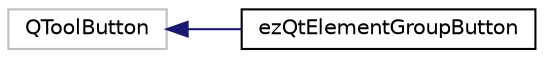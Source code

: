digraph "Graphical Class Hierarchy"
{
 // LATEX_PDF_SIZE
  edge [fontname="Helvetica",fontsize="10",labelfontname="Helvetica",labelfontsize="10"];
  node [fontname="Helvetica",fontsize="10",shape=record];
  rankdir="LR";
  Node4073 [label="QToolButton",height=0.2,width=0.4,color="grey75", fillcolor="white", style="filled",tooltip=" "];
  Node4073 -> Node0 [dir="back",color="midnightblue",fontsize="10",style="solid",fontname="Helvetica"];
  Node0 [label="ezQtElementGroupButton",height=0.2,width=0.4,color="black", fillcolor="white", style="filled",URL="$df/dad/classez_qt_element_group_button.htm",tooltip=" "];
}
